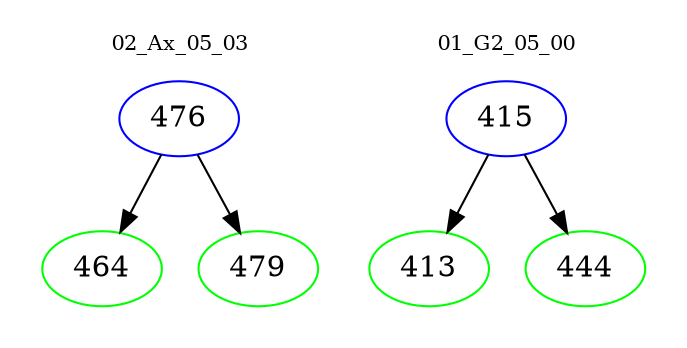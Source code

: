 digraph{
subgraph cluster_0 {
color = white
label = "02_Ax_05_03";
fontsize=10;
T0_476 [label="476", color="blue"]
T0_476 -> T0_464 [color="black"]
T0_464 [label="464", color="green"]
T0_476 -> T0_479 [color="black"]
T0_479 [label="479", color="green"]
}
subgraph cluster_1 {
color = white
label = "01_G2_05_00";
fontsize=10;
T1_415 [label="415", color="blue"]
T1_415 -> T1_413 [color="black"]
T1_413 [label="413", color="green"]
T1_415 -> T1_444 [color="black"]
T1_444 [label="444", color="green"]
}
}
